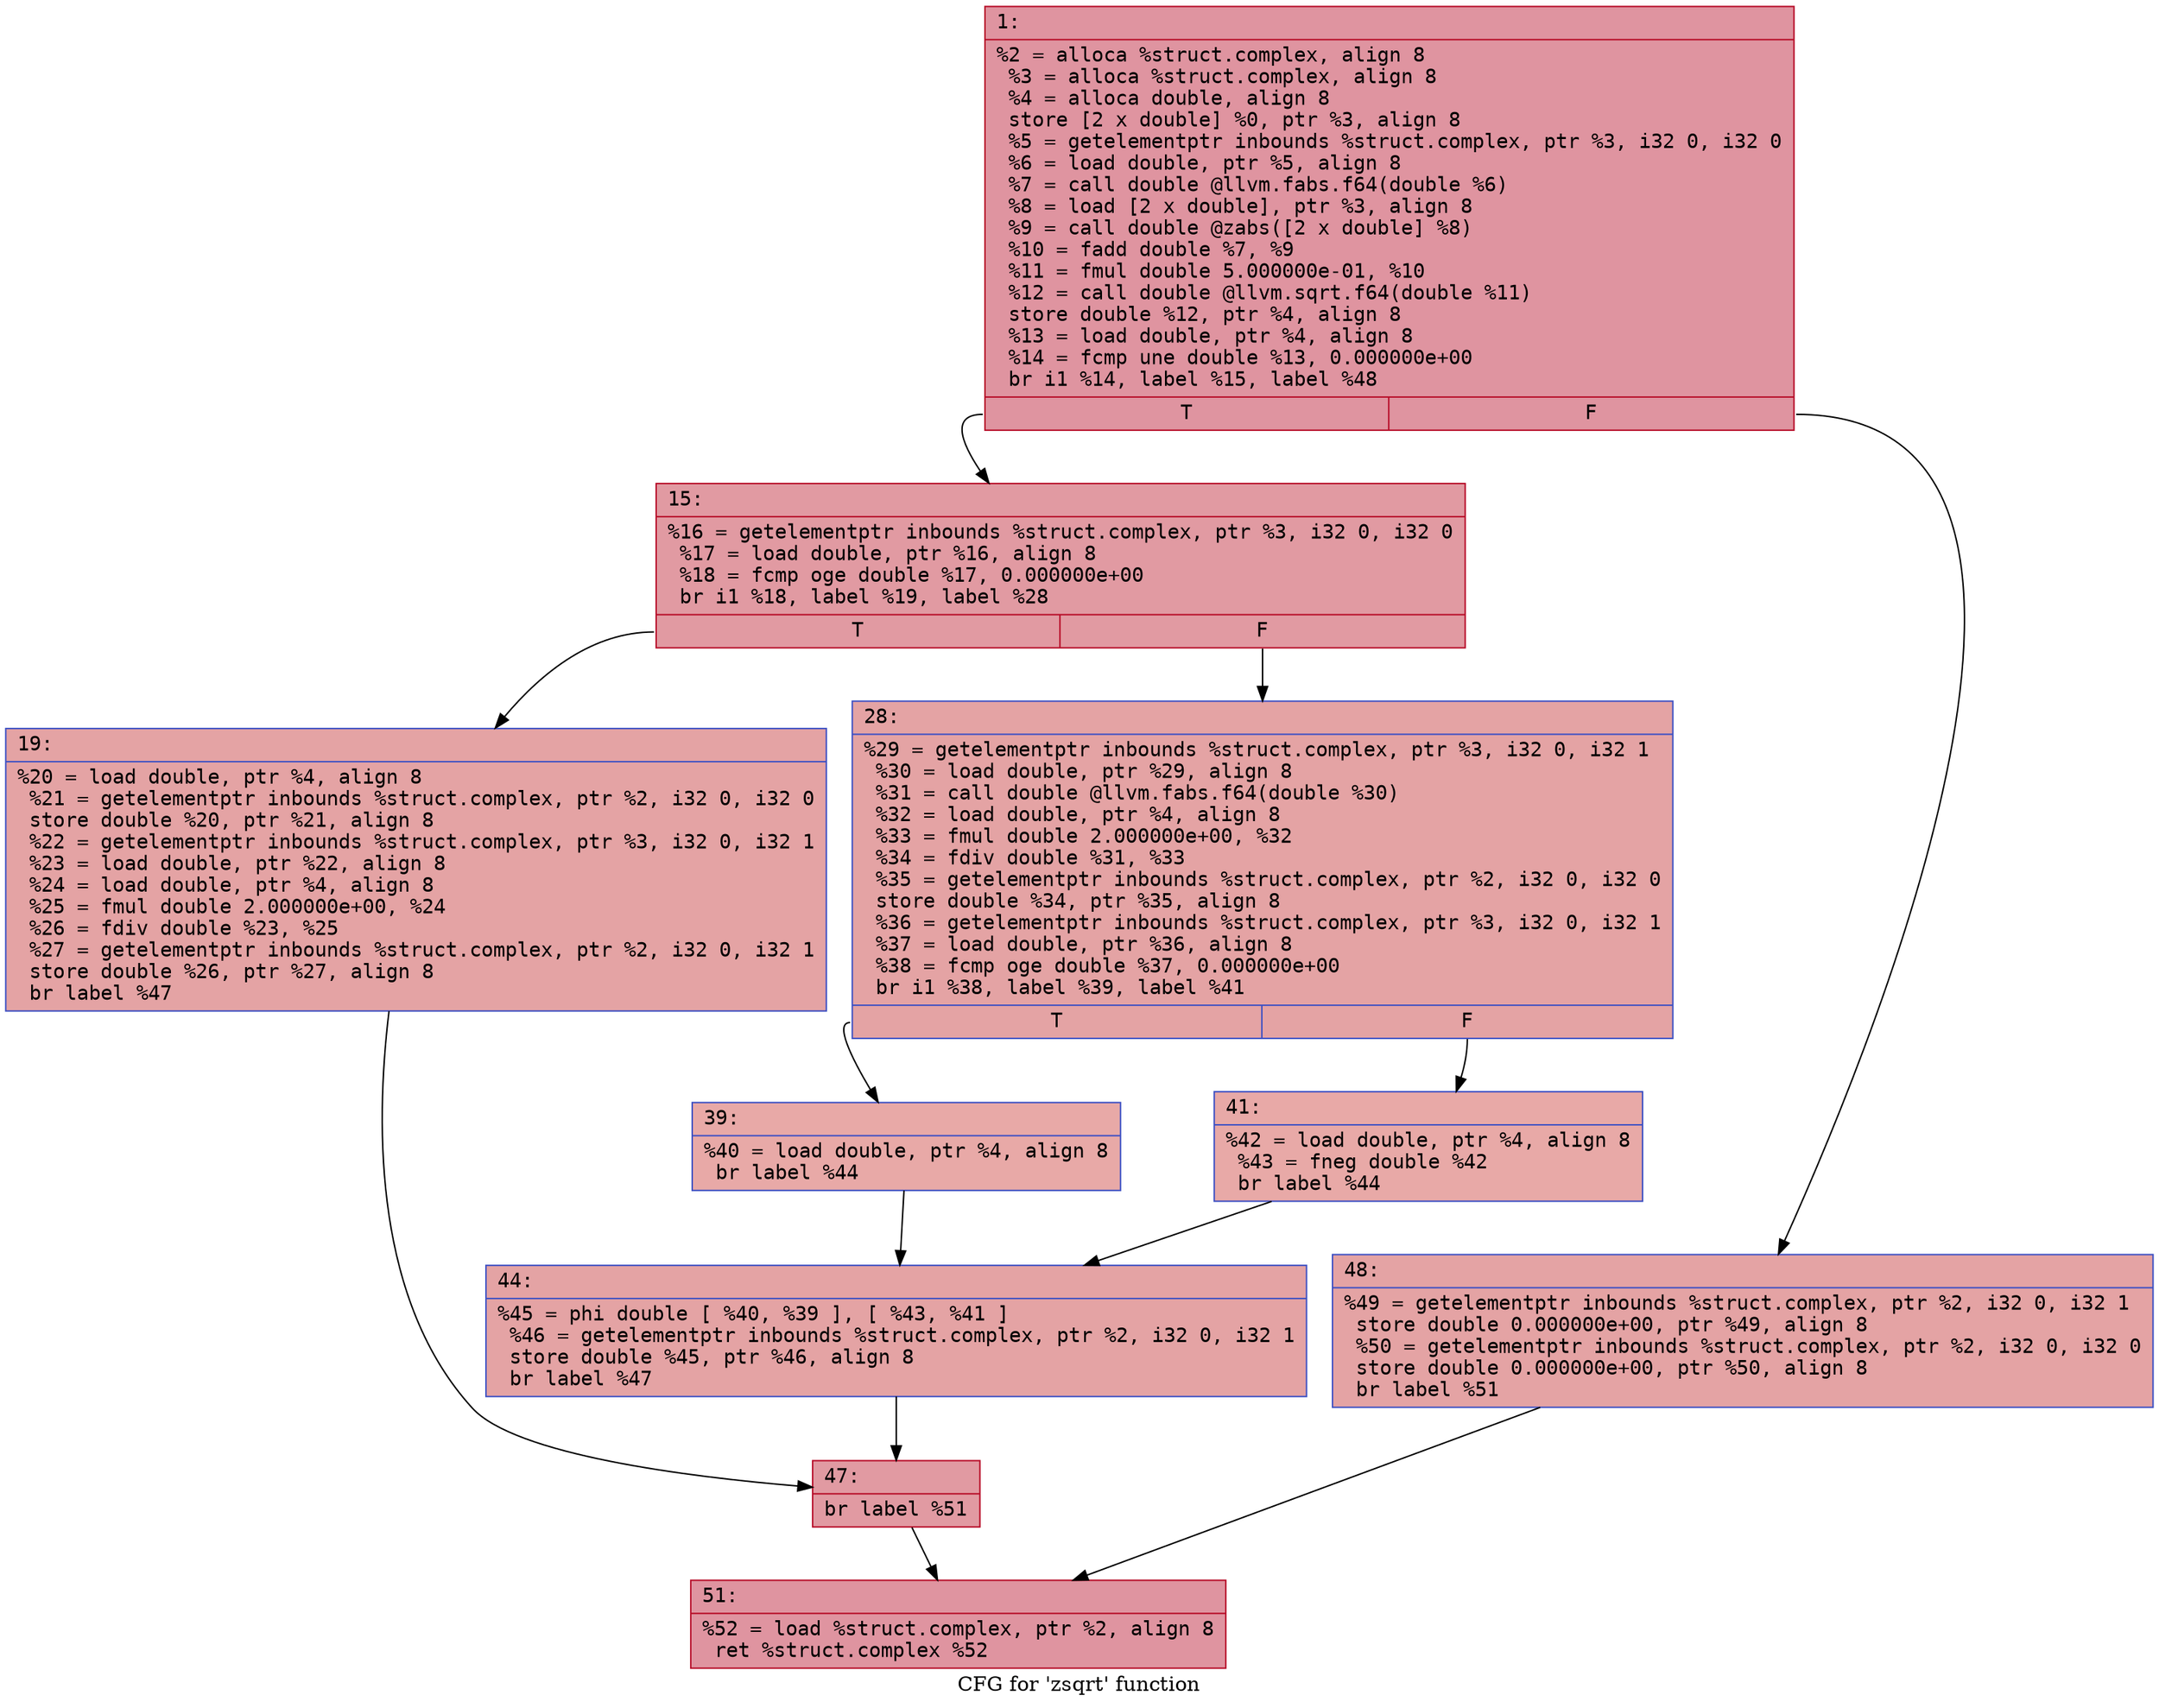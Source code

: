 digraph "CFG for 'zsqrt' function" {
	label="CFG for 'zsqrt' function";

	Node0x600000bd6d00 [shape=record,color="#b70d28ff", style=filled, fillcolor="#b70d2870" fontname="Courier",label="{1:\l|  %2 = alloca %struct.complex, align 8\l  %3 = alloca %struct.complex, align 8\l  %4 = alloca double, align 8\l  store [2 x double] %0, ptr %3, align 8\l  %5 = getelementptr inbounds %struct.complex, ptr %3, i32 0, i32 0\l  %6 = load double, ptr %5, align 8\l  %7 = call double @llvm.fabs.f64(double %6)\l  %8 = load [2 x double], ptr %3, align 8\l  %9 = call double @zabs([2 x double] %8)\l  %10 = fadd double %7, %9\l  %11 = fmul double 5.000000e-01, %10\l  %12 = call double @llvm.sqrt.f64(double %11)\l  store double %12, ptr %4, align 8\l  %13 = load double, ptr %4, align 8\l  %14 = fcmp une double %13, 0.000000e+00\l  br i1 %14, label %15, label %48\l|{<s0>T|<s1>F}}"];
	Node0x600000bd6d00:s0 -> Node0x600000bd6d50[tooltip="1 -> 15\nProbability 62.50%" ];
	Node0x600000bd6d00:s1 -> Node0x600000bd6f80[tooltip="1 -> 48\nProbability 37.50%" ];
	Node0x600000bd6d50 [shape=record,color="#b70d28ff", style=filled, fillcolor="#bb1b2c70" fontname="Courier",label="{15:\l|  %16 = getelementptr inbounds %struct.complex, ptr %3, i32 0, i32 0\l  %17 = load double, ptr %16, align 8\l  %18 = fcmp oge double %17, 0.000000e+00\l  br i1 %18, label %19, label %28\l|{<s0>T|<s1>F}}"];
	Node0x600000bd6d50:s0 -> Node0x600000bd6da0[tooltip="15 -> 19\nProbability 50.00%" ];
	Node0x600000bd6d50:s1 -> Node0x600000bd6df0[tooltip="15 -> 28\nProbability 50.00%" ];
	Node0x600000bd6da0 [shape=record,color="#3d50c3ff", style=filled, fillcolor="#c32e3170" fontname="Courier",label="{19:\l|  %20 = load double, ptr %4, align 8\l  %21 = getelementptr inbounds %struct.complex, ptr %2, i32 0, i32 0\l  store double %20, ptr %21, align 8\l  %22 = getelementptr inbounds %struct.complex, ptr %3, i32 0, i32 1\l  %23 = load double, ptr %22, align 8\l  %24 = load double, ptr %4, align 8\l  %25 = fmul double 2.000000e+00, %24\l  %26 = fdiv double %23, %25\l  %27 = getelementptr inbounds %struct.complex, ptr %2, i32 0, i32 1\l  store double %26, ptr %27, align 8\l  br label %47\l}"];
	Node0x600000bd6da0 -> Node0x600000bd6f30[tooltip="19 -> 47\nProbability 100.00%" ];
	Node0x600000bd6df0 [shape=record,color="#3d50c3ff", style=filled, fillcolor="#c32e3170" fontname="Courier",label="{28:\l|  %29 = getelementptr inbounds %struct.complex, ptr %3, i32 0, i32 1\l  %30 = load double, ptr %29, align 8\l  %31 = call double @llvm.fabs.f64(double %30)\l  %32 = load double, ptr %4, align 8\l  %33 = fmul double 2.000000e+00, %32\l  %34 = fdiv double %31, %33\l  %35 = getelementptr inbounds %struct.complex, ptr %2, i32 0, i32 0\l  store double %34, ptr %35, align 8\l  %36 = getelementptr inbounds %struct.complex, ptr %3, i32 0, i32 1\l  %37 = load double, ptr %36, align 8\l  %38 = fcmp oge double %37, 0.000000e+00\l  br i1 %38, label %39, label %41\l|{<s0>T|<s1>F}}"];
	Node0x600000bd6df0:s0 -> Node0x600000bd6e40[tooltip="28 -> 39\nProbability 50.00%" ];
	Node0x600000bd6df0:s1 -> Node0x600000bd6e90[tooltip="28 -> 41\nProbability 50.00%" ];
	Node0x600000bd6e40 [shape=record,color="#3d50c3ff", style=filled, fillcolor="#ca3b3770" fontname="Courier",label="{39:\l|  %40 = load double, ptr %4, align 8\l  br label %44\l}"];
	Node0x600000bd6e40 -> Node0x600000bd6ee0[tooltip="39 -> 44\nProbability 100.00%" ];
	Node0x600000bd6e90 [shape=record,color="#3d50c3ff", style=filled, fillcolor="#ca3b3770" fontname="Courier",label="{41:\l|  %42 = load double, ptr %4, align 8\l  %43 = fneg double %42\l  br label %44\l}"];
	Node0x600000bd6e90 -> Node0x600000bd6ee0[tooltip="41 -> 44\nProbability 100.00%" ];
	Node0x600000bd6ee0 [shape=record,color="#3d50c3ff", style=filled, fillcolor="#c32e3170" fontname="Courier",label="{44:\l|  %45 = phi double [ %40, %39 ], [ %43, %41 ]\l  %46 = getelementptr inbounds %struct.complex, ptr %2, i32 0, i32 1\l  store double %45, ptr %46, align 8\l  br label %47\l}"];
	Node0x600000bd6ee0 -> Node0x600000bd6f30[tooltip="44 -> 47\nProbability 100.00%" ];
	Node0x600000bd6f30 [shape=record,color="#b70d28ff", style=filled, fillcolor="#bb1b2c70" fontname="Courier",label="{47:\l|  br label %51\l}"];
	Node0x600000bd6f30 -> Node0x600000bd6fd0[tooltip="47 -> 51\nProbability 100.00%" ];
	Node0x600000bd6f80 [shape=record,color="#3d50c3ff", style=filled, fillcolor="#c32e3170" fontname="Courier",label="{48:\l|  %49 = getelementptr inbounds %struct.complex, ptr %2, i32 0, i32 1\l  store double 0.000000e+00, ptr %49, align 8\l  %50 = getelementptr inbounds %struct.complex, ptr %2, i32 0, i32 0\l  store double 0.000000e+00, ptr %50, align 8\l  br label %51\l}"];
	Node0x600000bd6f80 -> Node0x600000bd6fd0[tooltip="48 -> 51\nProbability 100.00%" ];
	Node0x600000bd6fd0 [shape=record,color="#b70d28ff", style=filled, fillcolor="#b70d2870" fontname="Courier",label="{51:\l|  %52 = load %struct.complex, ptr %2, align 8\l  ret %struct.complex %52\l}"];
}
